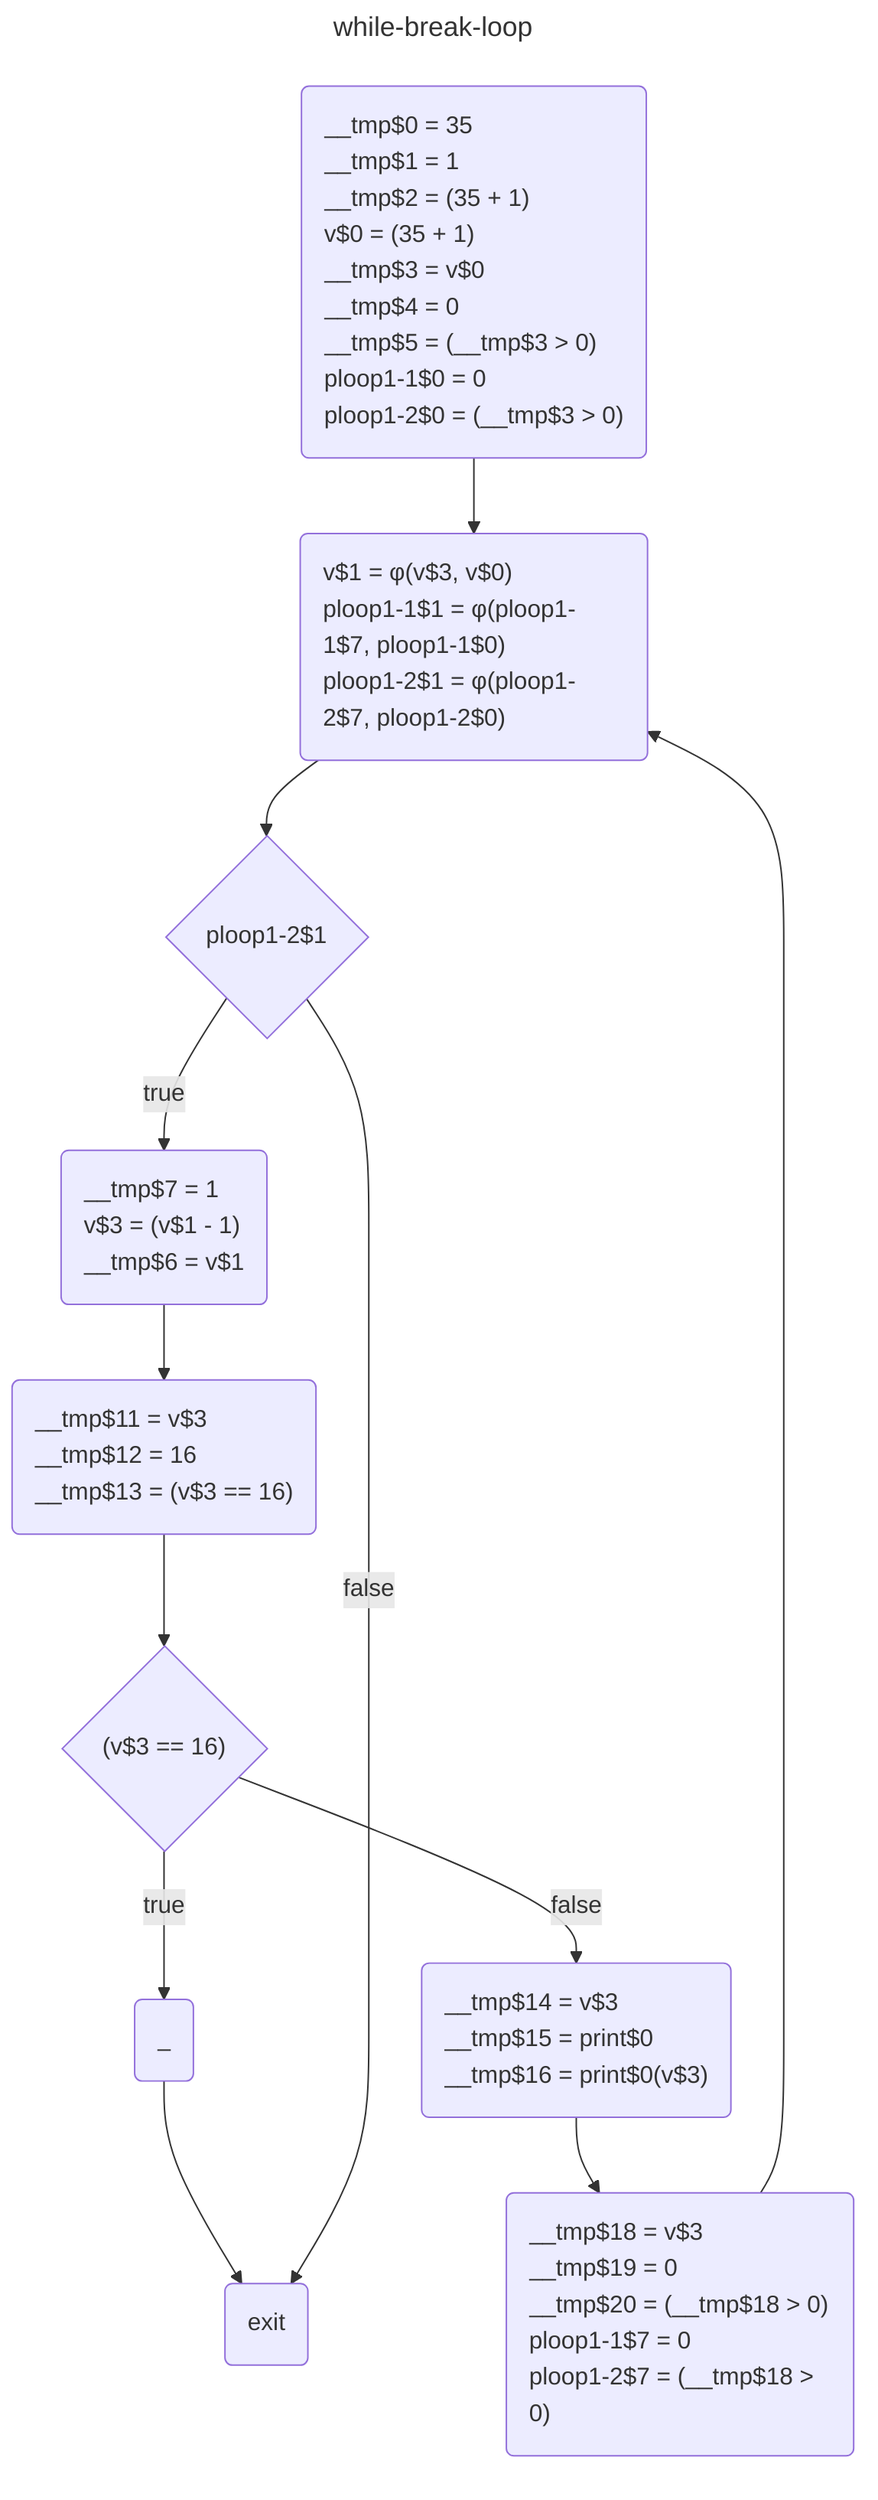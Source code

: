 ---
title: while-break-loop
---
flowchart TD
	while_start$31("v$1 = φ(v$3, v$0)<br>ploop1-1$1 = φ(ploop1-1$7, ploop1-1$0)<br>ploop1-2$1 = φ(ploop1-2$7, ploop1-2$0)"):::defstyle
	if_merged$38("__tmp$14 = v$3<br>__tmp$15 = print$0<br>__tmp$16 = print$0(v$3)"):::defstyle
	entry$30("__tmp$0 = 35<br>__tmp$1 = 1<br>__tmp$2 = (35 + 1)<br>v$0 = (35 + 1)<br>__tmp$3 = v$0<br>__tmp$4 = 0<br>__tmp$5 = (__tmp$3 > 0)<br>ploop1-1$0 = 0<br>ploop1-2$0 = (__tmp$3 > 0)"):::defstyle
	cond$32{"ploop1-2$1"}:::defstyle
	while_body$33("__tmp$7 = 1<br>v$3 = (v$1 - 1)<br>__tmp$6 = v$1"):::defstyle
	cond$35{"(v$3 == 16)"}:::defstyle
	null$39("__tmp$18 = v$3<br>__tmp$19 = 0<br>__tmp$20 = (__tmp$18 > 0)<br>ploop1-1$7 = 0<br>ploop1-2$7 = (__tmp$18 > 0)"):::defstyle
	while_exit$37("exit"):::defstyle
	if_true$36("_"):::defstyle
	if_cond$34("__tmp$11 = v$3<br>__tmp$12 = 16<br>__tmp$13 = (v$3 == 16)"):::defstyle
	entry$30 -->  while_start$31
	if_merged$38 -->  null$39
	if_true$36 -->  while_exit$37
	while_start$31 -->  cond$32
	cond$32 --> |"true"| while_body$33
	null$39 -->  while_start$31
	cond$35 --> |"true"| if_true$36
	while_body$33 -->  if_cond$34
	if_cond$34 -->  cond$35
	cond$32 --> |"false"| while_exit$37
	cond$35 --> |"false"| if_merged$38
classDef defstyle text-align: left;